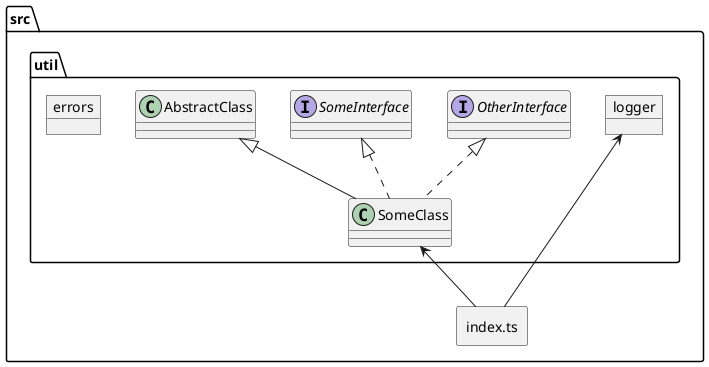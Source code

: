 @startuml
    folder "src" as src_b874d07 {
      rectangle "index.ts" as index_ts_e4daf83f {
      }
      folder "util" as util_28bcbc6c {
        class "AbstractClass" as abstract_class_48ddc9a9 {
        }
        object "errors" as errors_90641da1 {
        }
        object "logger" as logger_d1ee5f1e {
        }
        interface "OtherInterface" as other_interface_9bbef566 {
        }
        class "SomeClass" as some_class_3e48ea5d {
        }
        interface "SomeInterface" as some_interface_7947f676 {
        }
      }
    }
  index_ts_e4daf83f -up-> some_class_3e48ea5d
  index_ts_e4daf83f -up-> logger_d1ee5f1e
  some_class_3e48ea5d -up-|> abstract_class_48ddc9a9
  some_class_3e48ea5d .up.|> some_interface_7947f676
  some_class_3e48ea5d .up.|> other_interface_9bbef566
@enduml